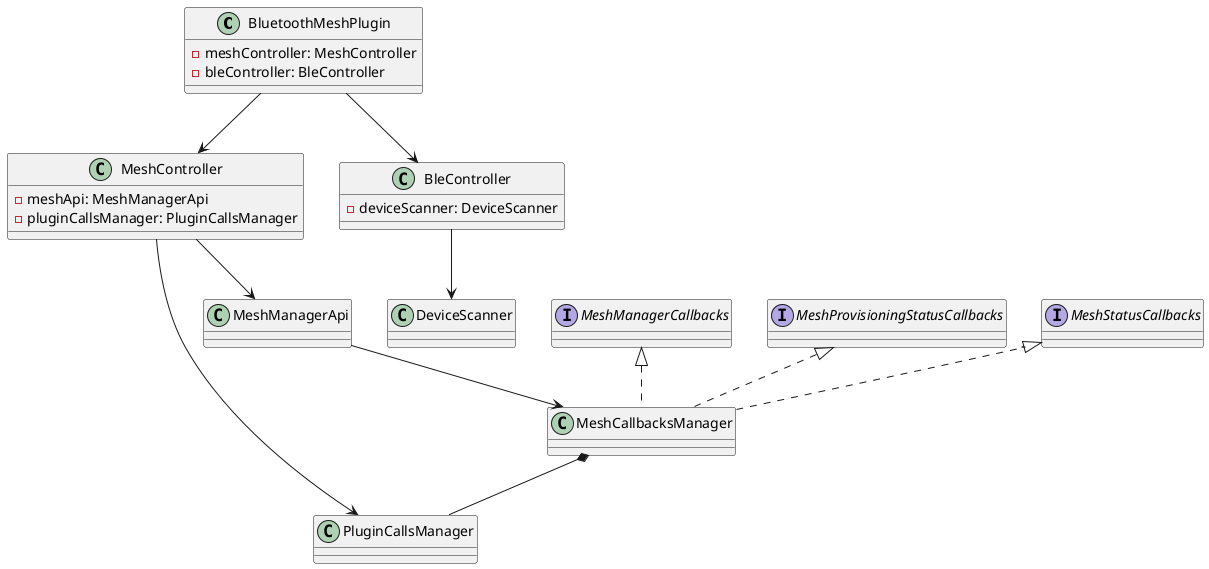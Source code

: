 @startuml Android Plugin Class Diagram
class BluetoothMeshPlugin {
    - meshController: MeshController
    - bleController: BleController
}
class MeshController {
    - meshApi: MeshManagerApi
    - pluginCallsManager: PluginCallsManager
}
class BleController {
    - deviceScanner: DeviceScanner
}
class MeshManagerApi
class DeviceScanner
class MeshCallbacksManager implements MeshManagerCallbacks, MeshProvisioningStatusCallbacks, MeshStatusCallbacks
class PluginCallsManager

interface MeshManagerCallbacks
interface MeshProvisioningStatusCallbacks
interface MeshStatusCallbacks

BluetoothMeshPlugin --> MeshController
BluetoothMeshPlugin --> BleController
MeshController --> MeshManagerApi
MeshController --> PluginCallsManager
BleController --> DeviceScanner
MeshCallbacksManager *-- PluginCallsManager
MeshManagerApi --> MeshCallbacksManager
@enduml
